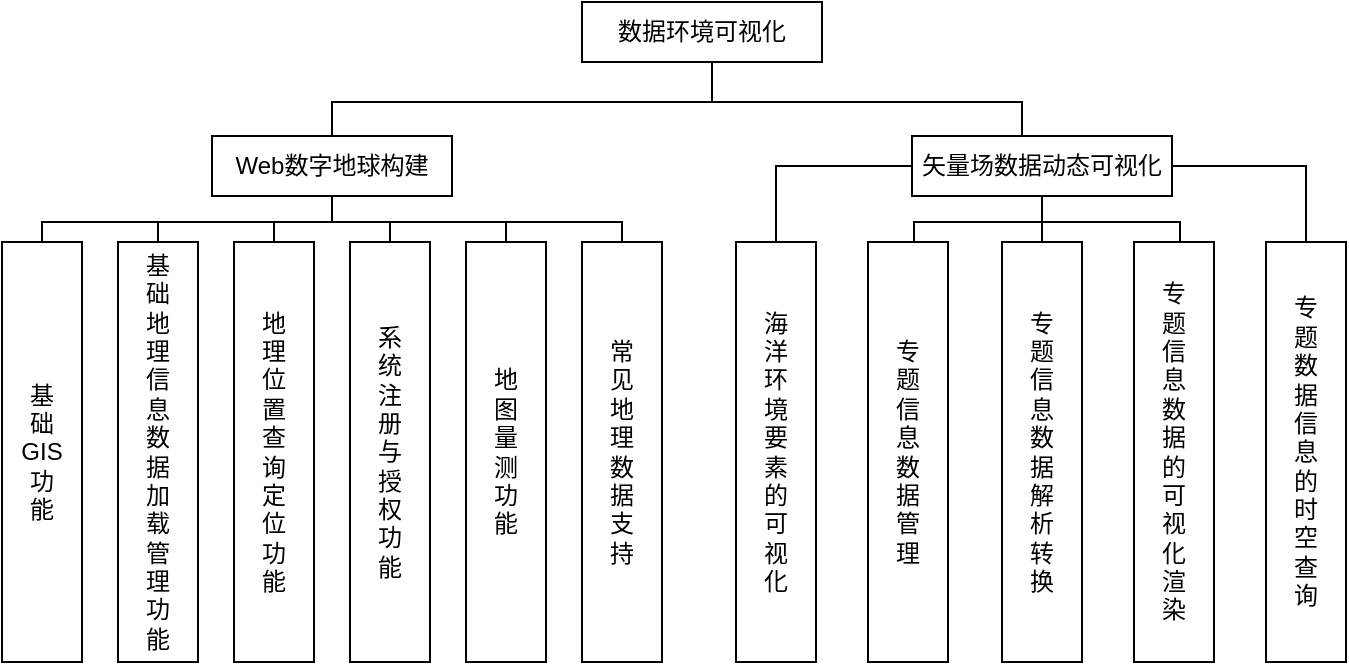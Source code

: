 <mxfile version="13.6.5" type="device"><diagram id="jg_h6tzCnuMt0DRJ_AM6" name="第 1 页"><mxGraphModel dx="890" dy="819" grid="1" gridSize="10" guides="1" tooltips="1" connect="1" arrows="1" fold="1" page="1" pageScale="1" pageWidth="827" pageHeight="1169" math="0" shadow="0"><root><mxCell id="0"/><mxCell id="1" parent="0"/><mxCell id="CprV_7sndHHZQIMV80uk-8" style="edgeStyle=orthogonalEdgeStyle;rounded=0;orthogonalLoop=1;jettySize=auto;html=1;entryX=0.5;entryY=0;entryDx=0;entryDy=0;endArrow=none;endFill=0;" parent="1" source="CprV_7sndHHZQIMV80uk-1" target="CprV_7sndHHZQIMV80uk-6" edge="1"><mxGeometry relative="1" as="geometry"><Array as="points"><mxPoint x="390" y="270"/><mxPoint x="200" y="270"/></Array></mxGeometry></mxCell><mxCell id="CprV_7sndHHZQIMV80uk-9" style="edgeStyle=orthogonalEdgeStyle;rounded=0;orthogonalLoop=1;jettySize=auto;html=1;endArrow=none;endFill=0;" parent="1" source="CprV_7sndHHZQIMV80uk-1" target="CprV_7sndHHZQIMV80uk-7" edge="1"><mxGeometry relative="1" as="geometry"><Array as="points"><mxPoint x="390" y="270"/><mxPoint x="545" y="270"/></Array></mxGeometry></mxCell><mxCell id="CprV_7sndHHZQIMV80uk-1" value="数据环境可视化" style="rounded=0;whiteSpace=wrap;html=1;" parent="1" vertex="1"><mxGeometry x="325" y="220" width="120" height="30" as="geometry"/></mxCell><mxCell id="CprV_7sndHHZQIMV80uk-17" style="edgeStyle=orthogonalEdgeStyle;rounded=0;orthogonalLoop=1;jettySize=auto;html=1;entryX=0.5;entryY=0;entryDx=0;entryDy=0;endArrow=none;endFill=0;" parent="1" source="CprV_7sndHHZQIMV80uk-6" target="CprV_7sndHHZQIMV80uk-10" edge="1"><mxGeometry relative="1" as="geometry"><Array as="points"><mxPoint x="200" y="330"/><mxPoint x="55" y="330"/></Array></mxGeometry></mxCell><mxCell id="CprV_7sndHHZQIMV80uk-18" style="edgeStyle=orthogonalEdgeStyle;rounded=0;orthogonalLoop=1;jettySize=auto;html=1;entryX=0.5;entryY=0;entryDx=0;entryDy=0;endArrow=none;endFill=0;" parent="1" source="CprV_7sndHHZQIMV80uk-6" target="CprV_7sndHHZQIMV80uk-11" edge="1"><mxGeometry relative="1" as="geometry"><Array as="points"><mxPoint x="200" y="330"/><mxPoint x="113" y="330"/></Array></mxGeometry></mxCell><mxCell id="CprV_7sndHHZQIMV80uk-19" style="edgeStyle=orthogonalEdgeStyle;rounded=0;orthogonalLoop=1;jettySize=auto;html=1;entryX=0.5;entryY=0;entryDx=0;entryDy=0;endArrow=none;endFill=0;" parent="1" source="CprV_7sndHHZQIMV80uk-6" target="CprV_7sndHHZQIMV80uk-14" edge="1"><mxGeometry relative="1" as="geometry"><Array as="points"><mxPoint x="200" y="330"/><mxPoint x="171" y="330"/></Array></mxGeometry></mxCell><mxCell id="CprV_7sndHHZQIMV80uk-20" style="edgeStyle=orthogonalEdgeStyle;rounded=0;orthogonalLoop=1;jettySize=auto;html=1;entryX=0.5;entryY=0;entryDx=0;entryDy=0;endArrow=none;endFill=0;" parent="1" source="CprV_7sndHHZQIMV80uk-6" target="CprV_7sndHHZQIMV80uk-15" edge="1"><mxGeometry relative="1" as="geometry"><Array as="points"><mxPoint x="200" y="330"/><mxPoint x="229" y="330"/></Array></mxGeometry></mxCell><mxCell id="CprV_7sndHHZQIMV80uk-21" style="edgeStyle=orthogonalEdgeStyle;rounded=0;orthogonalLoop=1;jettySize=auto;html=1;entryX=0.5;entryY=0;entryDx=0;entryDy=0;endArrow=none;endFill=0;" parent="1" source="CprV_7sndHHZQIMV80uk-6" target="CprV_7sndHHZQIMV80uk-13" edge="1"><mxGeometry relative="1" as="geometry"><Array as="points"><mxPoint x="200" y="330"/><mxPoint x="287" y="330"/></Array></mxGeometry></mxCell><mxCell id="CprV_7sndHHZQIMV80uk-22" style="edgeStyle=orthogonalEdgeStyle;rounded=0;orthogonalLoop=1;jettySize=auto;html=1;entryX=0.5;entryY=0;entryDx=0;entryDy=0;endArrow=none;endFill=0;" parent="1" source="CprV_7sndHHZQIMV80uk-6" target="CprV_7sndHHZQIMV80uk-12" edge="1"><mxGeometry relative="1" as="geometry"><Array as="points"><mxPoint x="200" y="330"/><mxPoint x="345" y="330"/></Array></mxGeometry></mxCell><mxCell id="CprV_7sndHHZQIMV80uk-6" value="Web数字地球构建" style="rounded=0;whiteSpace=wrap;html=1;" parent="1" vertex="1"><mxGeometry x="140" y="287" width="120" height="30" as="geometry"/></mxCell><mxCell id="CprV_7sndHHZQIMV80uk-28" style="edgeStyle=orthogonalEdgeStyle;rounded=0;orthogonalLoop=1;jettySize=auto;html=1;entryX=0.5;entryY=0;entryDx=0;entryDy=0;endArrow=none;endFill=0;" parent="1" source="CprV_7sndHHZQIMV80uk-7" target="CprV_7sndHHZQIMV80uk-23" edge="1"><mxGeometry relative="1" as="geometry"/></mxCell><mxCell id="CprV_7sndHHZQIMV80uk-29" style="edgeStyle=orthogonalEdgeStyle;rounded=0;orthogonalLoop=1;jettySize=auto;html=1;entryX=0.5;entryY=0;entryDx=0;entryDy=0;endArrow=none;endFill=0;" parent="1" source="CprV_7sndHHZQIMV80uk-7" target="CprV_7sndHHZQIMV80uk-24" edge="1"><mxGeometry relative="1" as="geometry"><Array as="points"><mxPoint x="555" y="330"/><mxPoint x="491" y="330"/></Array></mxGeometry></mxCell><mxCell id="CprV_7sndHHZQIMV80uk-30" style="edgeStyle=orthogonalEdgeStyle;rounded=0;orthogonalLoop=1;jettySize=auto;html=1;endArrow=none;endFill=0;" parent="1" source="CprV_7sndHHZQIMV80uk-7" target="CprV_7sndHHZQIMV80uk-25" edge="1"><mxGeometry relative="1" as="geometry"/></mxCell><mxCell id="CprV_7sndHHZQIMV80uk-32" style="edgeStyle=orthogonalEdgeStyle;rounded=0;orthogonalLoop=1;jettySize=auto;html=1;entryX=0.5;entryY=0;entryDx=0;entryDy=0;endArrow=none;endFill=0;" parent="1" source="CprV_7sndHHZQIMV80uk-7" target="CprV_7sndHHZQIMV80uk-26" edge="1"><mxGeometry relative="1" as="geometry"><Array as="points"><mxPoint x="555" y="330"/><mxPoint x="624" y="330"/></Array></mxGeometry></mxCell><mxCell id="CprV_7sndHHZQIMV80uk-33" style="edgeStyle=orthogonalEdgeStyle;rounded=0;orthogonalLoop=1;jettySize=auto;html=1;entryX=0.5;entryY=0;entryDx=0;entryDy=0;endArrow=none;endFill=0;" parent="1" source="CprV_7sndHHZQIMV80uk-7" target="CprV_7sndHHZQIMV80uk-27" edge="1"><mxGeometry relative="1" as="geometry"/></mxCell><mxCell id="CprV_7sndHHZQIMV80uk-7" value="矢量场数据动态可视化" style="rounded=0;whiteSpace=wrap;html=1;" parent="1" vertex="1"><mxGeometry x="490" y="287" width="130" height="30" as="geometry"/></mxCell><mxCell id="CprV_7sndHHZQIMV80uk-10" value="基础GIS功能" style="rounded=0;whiteSpace=wrap;html=1;horizontal=1;verticalAlign=middle;spacingTop=0;spacingLeft=8;spacingRight=8;" parent="1" vertex="1"><mxGeometry x="35" y="340" width="40" height="210" as="geometry"/></mxCell><mxCell id="CprV_7sndHHZQIMV80uk-11" value="基础地理信息数据加载管理功能" style="rounded=0;whiteSpace=wrap;html=1;horizontal=1;verticalAlign=middle;spacingTop=0;spacingLeft=8;spacingRight=8;" parent="1" vertex="1"><mxGeometry x="93" y="340" width="40" height="210" as="geometry"/></mxCell><mxCell id="CprV_7sndHHZQIMV80uk-12" value="常见地理数据支持" style="rounded=0;whiteSpace=wrap;html=1;horizontal=1;verticalAlign=middle;spacingTop=0;spacingLeft=8;spacingRight=8;" parent="1" vertex="1"><mxGeometry x="325" y="340" width="40" height="210" as="geometry"/></mxCell><mxCell id="CprV_7sndHHZQIMV80uk-13" value="地图量测功能&lt;span style=&quot;color: rgba(0 , 0 , 0 , 0) ; font-family: monospace ; font-size: 0px&quot;&gt;%3CmxGraphModel%3E%3Croot%3E%3CmxCell%20id%3D%220%22%2F%3E%3CmxCell%20id%3D%221%22%20parent%3D%220%22%2F%3E%3CmxCell%20id%3D%222%22%20value%3D%22%E5%9F%BA%E7%A1%80%E5%9C%B0%E7%90%86%E4%BF%A1%E6%81%AF%E6%95%B0%E6%8D%AE%E5%8A%A0%E8%BD%BD%E7%AE%A1%E7%90%86%E5%8A%9F%E8%83%BD%22%20style%3D%22rounded%3D0%3BwhiteSpace%3Dwrap%3Bhtml%3D1%3Bhorizontal%3D1%3BverticalAlign%3Dmiddle%3BspacingTop%3D0%3BspacingLeft%3D8%3BspacingRight%3D8%3B%22%20vertex%3D%221%22%20parent%3D%221%22%3E%3CmxGeometry%20x%3D%22160%22%20y%3D%22370%22%20width%3D%2240%22%20height%3D%22210%22%20as%3D%22geometry%22%2F%3E%3C%2FmxCell%3E%3C%2Froot%3E%3C%2FmxGraphModel%3E&lt;/span&gt;" style="rounded=0;whiteSpace=wrap;html=1;horizontal=1;verticalAlign=middle;spacingTop=0;spacingLeft=8;spacingRight=8;" parent="1" vertex="1"><mxGeometry x="267" y="340" width="40" height="210" as="geometry"/></mxCell><mxCell id="CprV_7sndHHZQIMV80uk-14" value="地理位置查询定位功能" style="rounded=0;whiteSpace=wrap;html=1;horizontal=1;verticalAlign=middle;spacingTop=0;spacingLeft=8;spacingRight=8;" parent="1" vertex="1"><mxGeometry x="151" y="340" width="40" height="210" as="geometry"/></mxCell><mxCell id="CprV_7sndHHZQIMV80uk-15" value="系统注册与授权功能" style="rounded=0;whiteSpace=wrap;html=1;horizontal=1;verticalAlign=middle;spacingTop=0;spacingLeft=8;spacingRight=8;" parent="1" vertex="1"><mxGeometry x="209" y="340" width="40" height="210" as="geometry"/></mxCell><mxCell id="CprV_7sndHHZQIMV80uk-23" value="海洋环境要素的可视化" style="rounded=0;whiteSpace=wrap;html=1;horizontal=1;verticalAlign=middle;spacingTop=0;spacingLeft=8;spacingRight=8;" parent="1" vertex="1"><mxGeometry x="402" y="340" width="40" height="210" as="geometry"/></mxCell><mxCell id="CprV_7sndHHZQIMV80uk-24" value="专题信息数据管理" style="rounded=0;whiteSpace=wrap;html=1;horizontal=1;verticalAlign=middle;spacingTop=0;spacingLeft=8;spacingRight=8;" parent="1" vertex="1"><mxGeometry x="468" y="340" width="40" height="210" as="geometry"/></mxCell><mxCell id="CprV_7sndHHZQIMV80uk-25" value="专题信息数据解析转换" style="rounded=0;whiteSpace=wrap;html=1;horizontal=1;verticalAlign=middle;spacingTop=0;spacingLeft=8;spacingRight=8;" parent="1" vertex="1"><mxGeometry x="535" y="340" width="40" height="210" as="geometry"/></mxCell><mxCell id="CprV_7sndHHZQIMV80uk-26" value="专题信息数据的可视化渲染" style="rounded=0;whiteSpace=wrap;html=1;horizontal=1;verticalAlign=middle;spacingTop=0;spacingLeft=8;spacingRight=8;" parent="1" vertex="1"><mxGeometry x="601" y="340" width="40" height="210" as="geometry"/></mxCell><mxCell id="CprV_7sndHHZQIMV80uk-27" value="专题数据信息的时空查询" style="rounded=0;whiteSpace=wrap;html=1;horizontal=1;verticalAlign=middle;spacingTop=0;spacingLeft=8;spacingRight=8;" parent="1" vertex="1"><mxGeometry x="667" y="340" width="40" height="210" as="geometry"/></mxCell></root></mxGraphModel></diagram></mxfile>